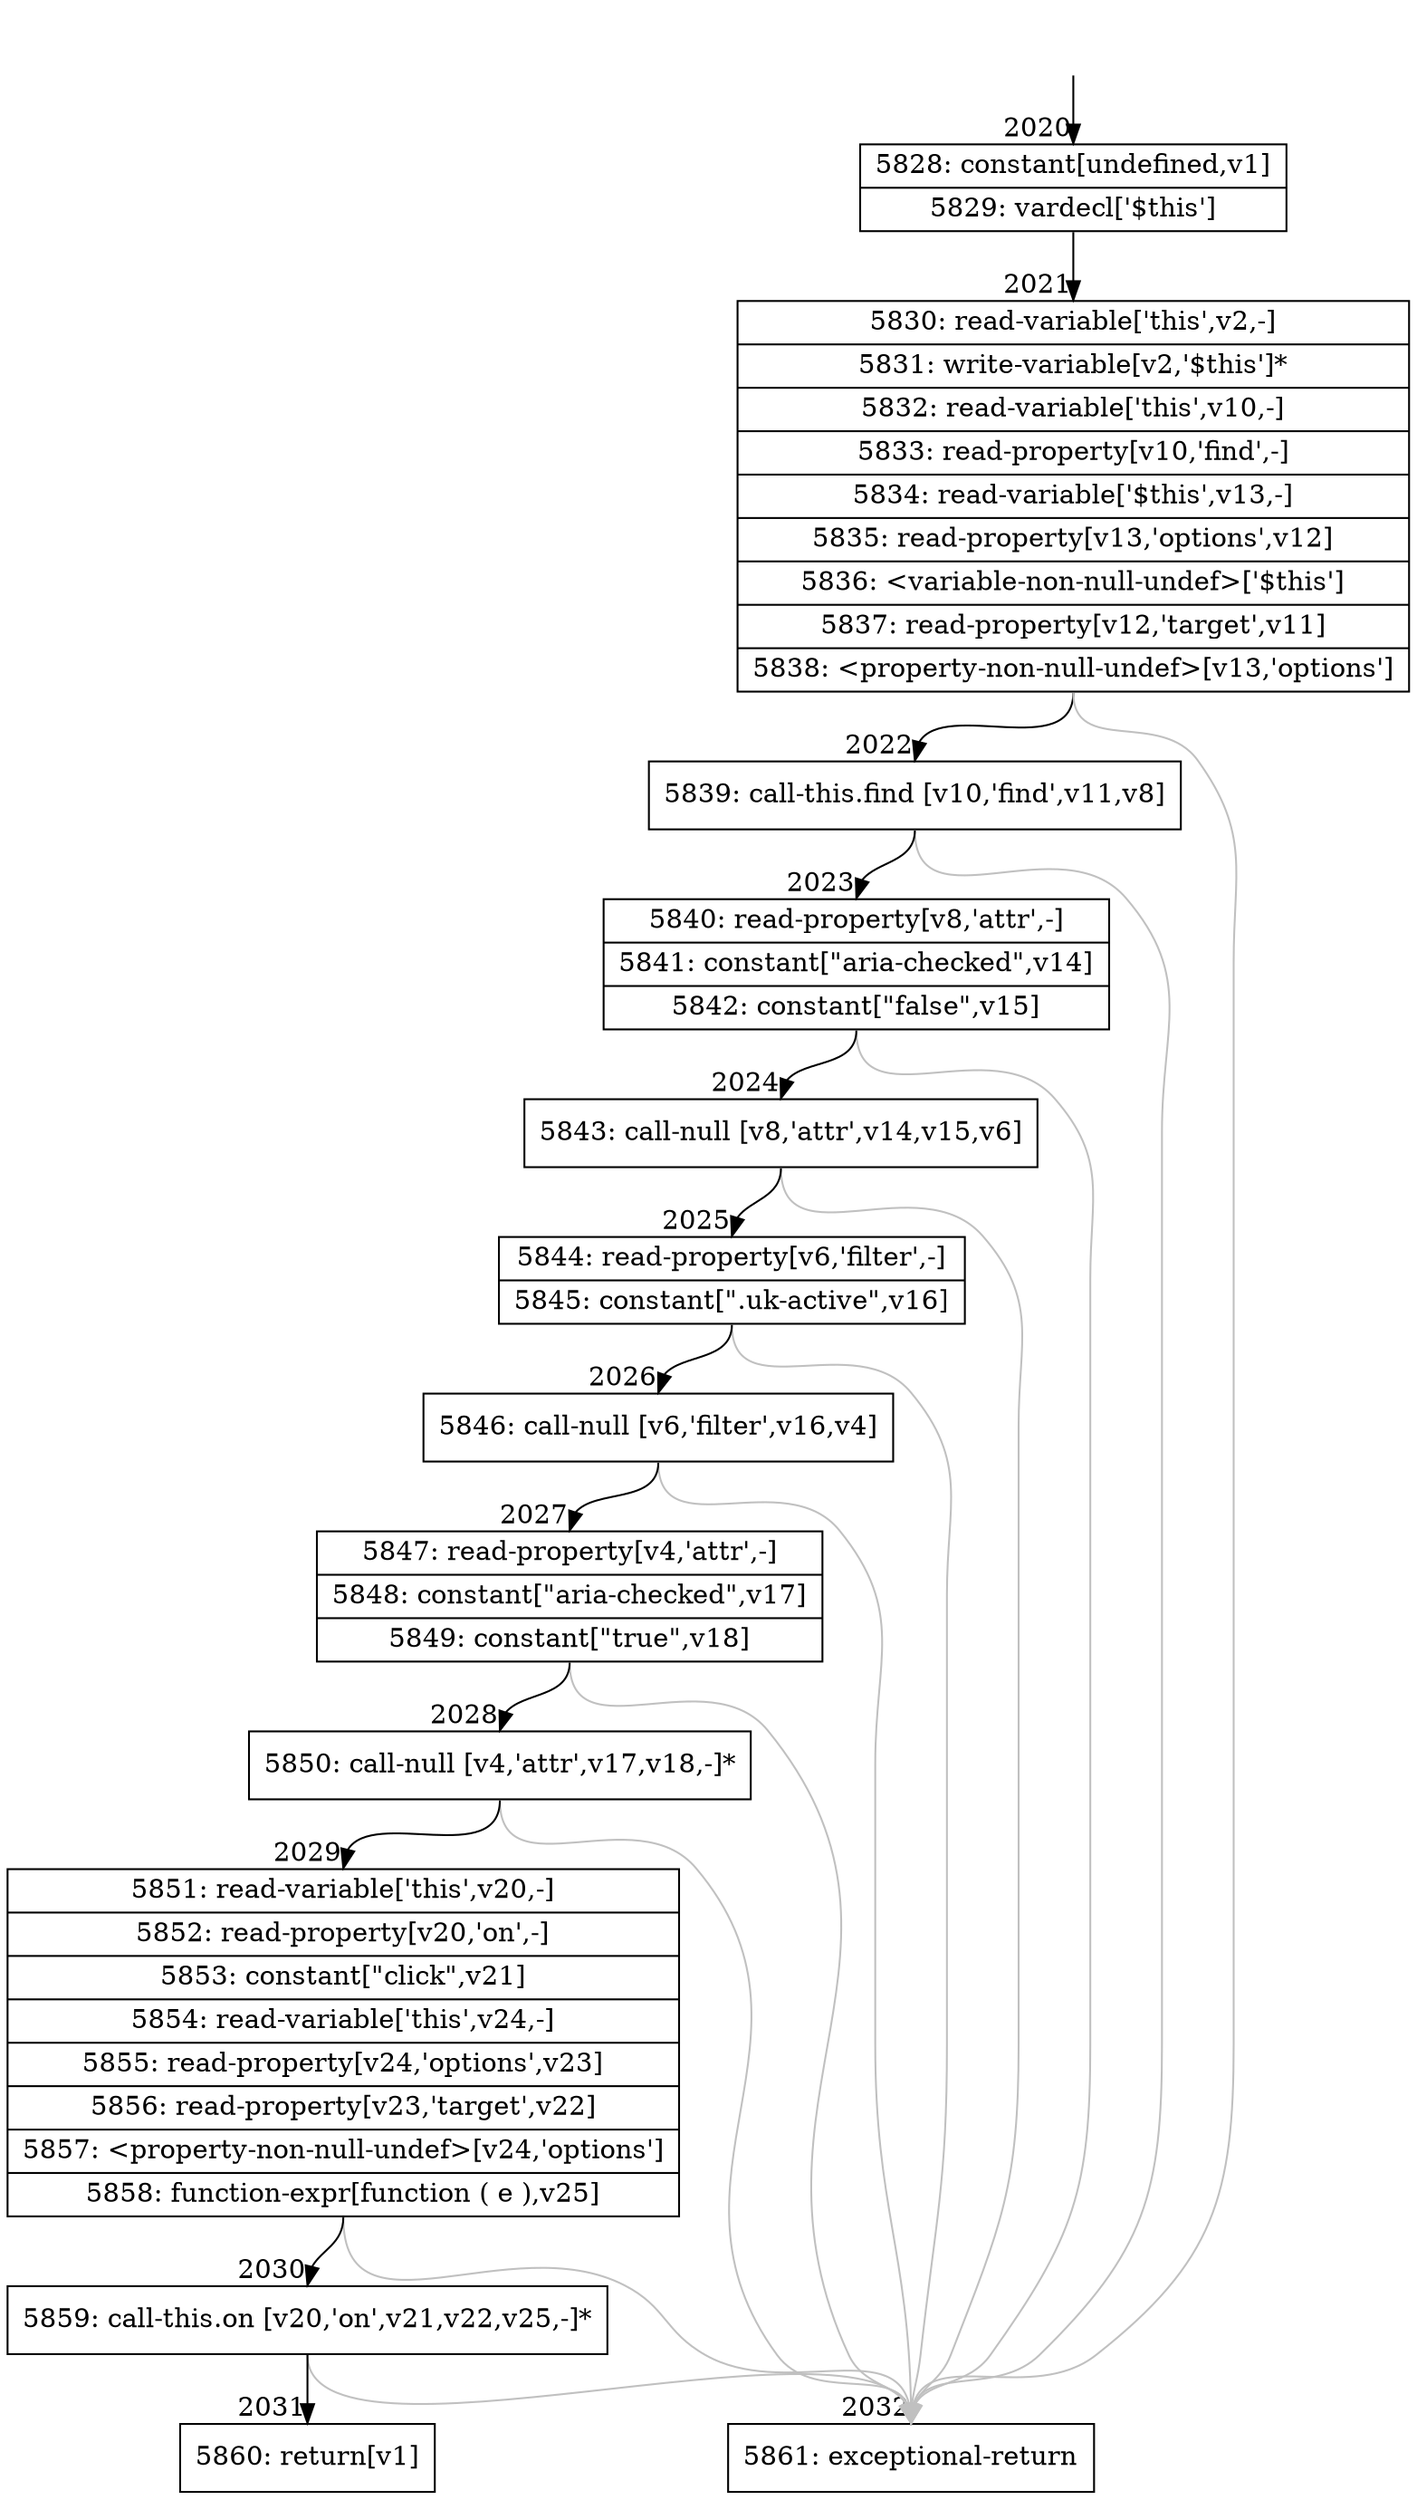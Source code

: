 digraph {
rankdir="TD"
BB_entry161[shape=none,label=""];
BB_entry161 -> BB2020 [tailport=s, headport=n, headlabel="    2020"]
BB2020 [shape=record label="{5828: constant[undefined,v1]|5829: vardecl['$this']}" ] 
BB2020 -> BB2021 [tailport=s, headport=n, headlabel="      2021"]
BB2021 [shape=record label="{5830: read-variable['this',v2,-]|5831: write-variable[v2,'$this']*|5832: read-variable['this',v10,-]|5833: read-property[v10,'find',-]|5834: read-variable['$this',v13,-]|5835: read-property[v13,'options',v12]|5836: \<variable-non-null-undef\>['$this']|5837: read-property[v12,'target',v11]|5838: \<property-non-null-undef\>[v13,'options']}" ] 
BB2021 -> BB2022 [tailport=s, headport=n, headlabel="      2022"]
BB2021 -> BB2032 [tailport=s, headport=n, color=gray, headlabel="      2032"]
BB2022 [shape=record label="{5839: call-this.find [v10,'find',v11,v8]}" ] 
BB2022 -> BB2023 [tailport=s, headport=n, headlabel="      2023"]
BB2022 -> BB2032 [tailport=s, headport=n, color=gray]
BB2023 [shape=record label="{5840: read-property[v8,'attr',-]|5841: constant[\"aria-checked\",v14]|5842: constant[\"false\",v15]}" ] 
BB2023 -> BB2024 [tailport=s, headport=n, headlabel="      2024"]
BB2023 -> BB2032 [tailport=s, headport=n, color=gray]
BB2024 [shape=record label="{5843: call-null [v8,'attr',v14,v15,v6]}" ] 
BB2024 -> BB2025 [tailport=s, headport=n, headlabel="      2025"]
BB2024 -> BB2032 [tailport=s, headport=n, color=gray]
BB2025 [shape=record label="{5844: read-property[v6,'filter',-]|5845: constant[\".uk-active\",v16]}" ] 
BB2025 -> BB2026 [tailport=s, headport=n, headlabel="      2026"]
BB2025 -> BB2032 [tailport=s, headport=n, color=gray]
BB2026 [shape=record label="{5846: call-null [v6,'filter',v16,v4]}" ] 
BB2026 -> BB2027 [tailport=s, headport=n, headlabel="      2027"]
BB2026 -> BB2032 [tailport=s, headport=n, color=gray]
BB2027 [shape=record label="{5847: read-property[v4,'attr',-]|5848: constant[\"aria-checked\",v17]|5849: constant[\"true\",v18]}" ] 
BB2027 -> BB2028 [tailport=s, headport=n, headlabel="      2028"]
BB2027 -> BB2032 [tailport=s, headport=n, color=gray]
BB2028 [shape=record label="{5850: call-null [v4,'attr',v17,v18,-]*}" ] 
BB2028 -> BB2029 [tailport=s, headport=n, headlabel="      2029"]
BB2028 -> BB2032 [tailport=s, headport=n, color=gray]
BB2029 [shape=record label="{5851: read-variable['this',v20,-]|5852: read-property[v20,'on',-]|5853: constant[\"click\",v21]|5854: read-variable['this',v24,-]|5855: read-property[v24,'options',v23]|5856: read-property[v23,'target',v22]|5857: \<property-non-null-undef\>[v24,'options']|5858: function-expr[function ( e ),v25]}" ] 
BB2029 -> BB2030 [tailport=s, headport=n, headlabel="      2030"]
BB2029 -> BB2032 [tailport=s, headport=n, color=gray]
BB2030 [shape=record label="{5859: call-this.on [v20,'on',v21,v22,v25,-]*}" ] 
BB2030 -> BB2031 [tailport=s, headport=n, headlabel="      2031"]
BB2030 -> BB2032 [tailport=s, headport=n, color=gray]
BB2031 [shape=record label="{5860: return[v1]}" ] 
BB2032 [shape=record label="{5861: exceptional-return}" ] 
//#$~ 1551
}
